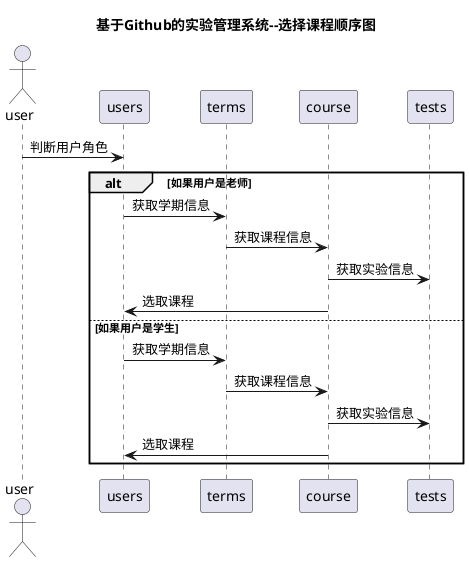 @startuml
title:基于Github的实验管理系统--选择课程顺序图
actor user
participant users
participant terms
participant course
participant tests
user->users :判断用户角色
alt 如果用户是老师
users->terms :获取学期信息
terms->course :获取课程信息
course->tests :获取实验信息
course->users :选取课程
else 如果用户是学生
users->terms :获取学期信息
terms->course :获取课程信息
course->tests :获取实验信息
course->users :选取课程
end
@enduml
